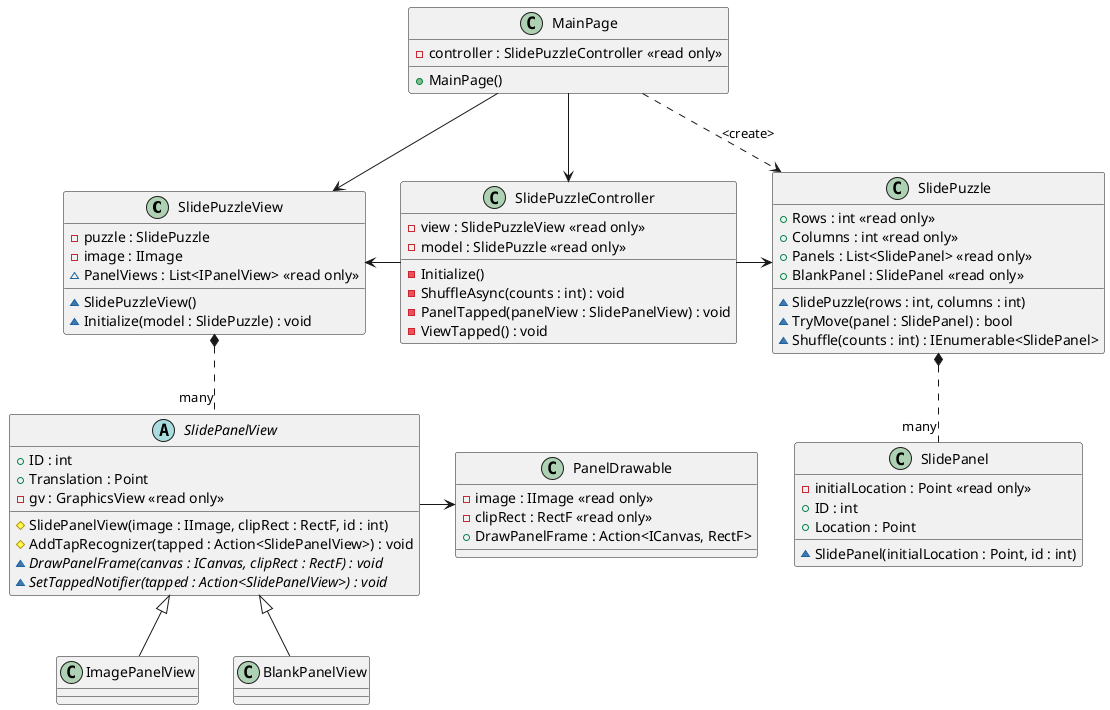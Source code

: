 @startuml MauiSlidePuzzle

class SlidePuzzleView
{
    - puzzle : SlidePuzzle
    - image : IImage
    ~ PanelViews : List<IPanelView> <<read only>>
    ~ SlidePuzzleView()
    ~ Initialize(model : SlidePuzzle) : void
    '~ ShuffleAsync(count : int) : Task
}

abstract SlidePanelView
{
    + ID : int
    + Translation : Point
    - gv : GraphicsView <<read only>>
    # SlidePanelView(image : IImage, clipRect : RectF, id : int)
    # AddTapRecognizer(tapped : Action<SlidePanelView>) : void
    {abstract} ~ DrawPanelFrame(canvas : ICanvas, clipRect : RectF) : void
    {abstract} ~ SetTappedNotifier(tapped : Action<SlidePanelView>) : void
}

class ImagePanelView
{
    ' - panel : ImagePanel
    ' - isBlank : bool
    ' ~ ImagePanelView(panel : ImagePanel)
    ' ~ SetAsBlank() : void
}

class BlankPanelView
{

}

class PanelDrawable
{
    - image : IImage <<read only>>
    - clipRect : RectF <<read only>>
    + DrawPanelFrame : Action<ICanvas, RectF>
}

class SlidePuzzle
{
    + Rows : int <<read only>>
    + Columns : int <<read only>>
    + Panels : List<SlidePanel> <<read only>>
    + BlankPanel : SlidePanel <<read only>>
    ' - panels : List<ImagePanel>
    ' - blankPanel : ImagePanel
    ~ SlidePuzzle(rows : int, columns : int)
    ~ TryMove(panel : SlidePanel) : bool
    ~ Shuffle(counts : int) : IEnumerable<SlidePanel>
}

class SlidePanel
{
    - initialLocation : Point <<read only>>
    + ID : int
    + Location : Point
    ~ SlidePanel(initialLocation : Point, id : int)
}

class SlidePuzzleController
{
    - view : SlidePuzzleView <<read only>>
    - model : SlidePuzzle <<read only>>
    - Initialize()
    - ShuffleAsync(counts : int) : void
    - PanelTapped(panelView : SlidePanelView) : void
    - ViewTapped() : void
}

class MainPage
{
    - controller : SlidePuzzleController <<read only>>
    + MainPage()
    '- InitializePuzzle() : void
}

' arrows
ImagePanelView -up-|> SlidePanelView
BlankPanelView -up-|> SlidePanelView

SlidePanelView -right-> PanelDrawable

MainPage --> SlidePuzzleView
MainPage ..> SlidePuzzle : <create> 
MainPage --> SlidePuzzleController

SlidePuzzle *.down. "many" SlidePanel
SlidePuzzleView *.down. "many" SlidePanelView

SlidePuzzleController -left-> SlidePuzzleView
SlidePuzzleController -right-> SlidePuzzle

@enduml